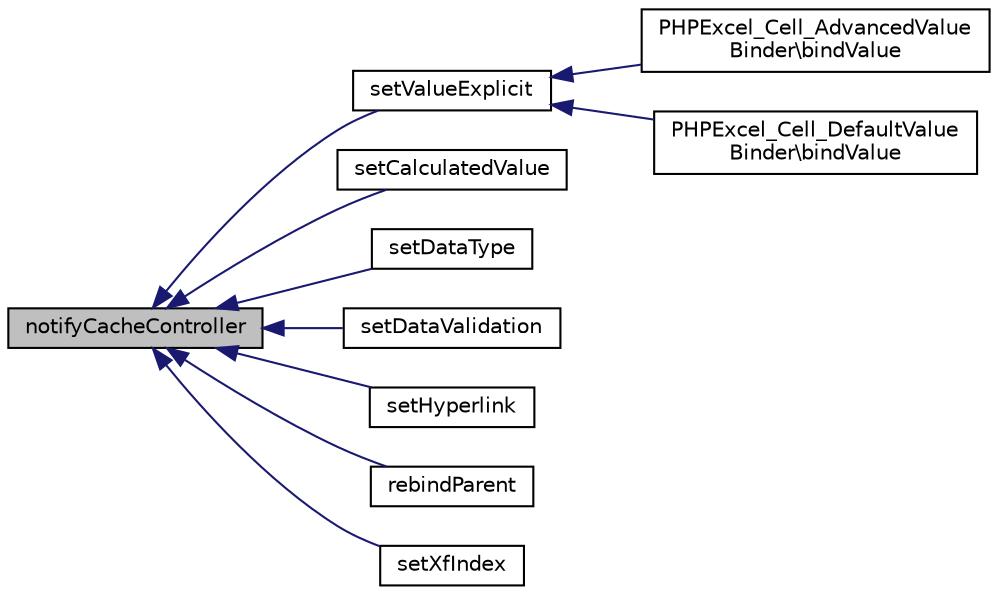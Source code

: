 digraph "notifyCacheController"
{
  edge [fontname="Helvetica",fontsize="10",labelfontname="Helvetica",labelfontsize="10"];
  node [fontname="Helvetica",fontsize="10",shape=record];
  rankdir="LR";
  Node305 [label="notifyCacheController",height=0.2,width=0.4,color="black", fillcolor="grey75", style="filled", fontcolor="black"];
  Node305 -> Node306 [dir="back",color="midnightblue",fontsize="10",style="solid",fontname="Helvetica"];
  Node306 [label="setValueExplicit",height=0.2,width=0.4,color="black", fillcolor="white", style="filled",URL="$class_p_h_p_excel___cell.html#a224ee802980c18ab720106bfbaa9fa67"];
  Node306 -> Node307 [dir="back",color="midnightblue",fontsize="10",style="solid",fontname="Helvetica"];
  Node307 [label="PHPExcel_Cell_AdvancedValue\lBinder\\bindValue",height=0.2,width=0.4,color="black", fillcolor="white", style="filled",URL="$class_p_h_p_excel___cell___advanced_value_binder.html#a39b388668f7555fba29bd979a6ed9dc4"];
  Node306 -> Node308 [dir="back",color="midnightblue",fontsize="10",style="solid",fontname="Helvetica"];
  Node308 [label="PHPExcel_Cell_DefaultValue\lBinder\\bindValue",height=0.2,width=0.4,color="black", fillcolor="white", style="filled",URL="$class_p_h_p_excel___cell___default_value_binder.html#a39b388668f7555fba29bd979a6ed9dc4"];
  Node305 -> Node309 [dir="back",color="midnightblue",fontsize="10",style="solid",fontname="Helvetica"];
  Node309 [label="setCalculatedValue",height=0.2,width=0.4,color="black", fillcolor="white", style="filled",URL="$class_p_h_p_excel___cell.html#a433f092f1fe0922a0e7e07f30f8571b7"];
  Node305 -> Node310 [dir="back",color="midnightblue",fontsize="10",style="solid",fontname="Helvetica"];
  Node310 [label="setDataType",height=0.2,width=0.4,color="black", fillcolor="white", style="filled",URL="$class_p_h_p_excel___cell.html#a6e68c1a63342b5cc6925c4246f70eade"];
  Node305 -> Node311 [dir="back",color="midnightblue",fontsize="10",style="solid",fontname="Helvetica"];
  Node311 [label="setDataValidation",height=0.2,width=0.4,color="black", fillcolor="white", style="filled",URL="$class_p_h_p_excel___cell.html#ac8812000424f790063fe32861b01a363"];
  Node305 -> Node312 [dir="back",color="midnightblue",fontsize="10",style="solid",fontname="Helvetica"];
  Node312 [label="setHyperlink",height=0.2,width=0.4,color="black", fillcolor="white", style="filled",URL="$class_p_h_p_excel___cell.html#a1373319ca111055d8a427980cf817859"];
  Node305 -> Node313 [dir="back",color="midnightblue",fontsize="10",style="solid",fontname="Helvetica"];
  Node313 [label="rebindParent",height=0.2,width=0.4,color="black", fillcolor="white", style="filled",URL="$class_p_h_p_excel___cell.html#a2d739e5dc0d4568f19291000a3a7fdd1"];
  Node305 -> Node314 [dir="back",color="midnightblue",fontsize="10",style="solid",fontname="Helvetica"];
  Node314 [label="setXfIndex",height=0.2,width=0.4,color="black", fillcolor="white", style="filled",URL="$class_p_h_p_excel___cell.html#a84f50bfa5303ee6df674fef1641109da"];
}
